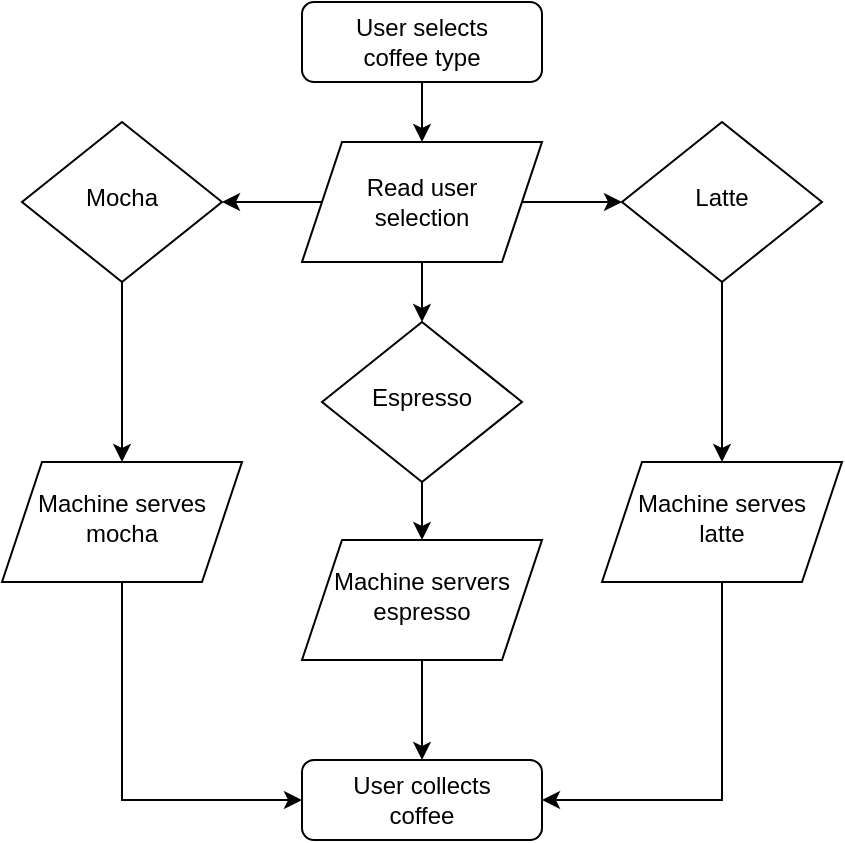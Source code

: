 <mxfile version="17.4.5" type="github">
  <diagram id="C5RBs43oDa-KdzZeNtuy" name="Page-1">
    <mxGraphModel dx="782" dy="507" grid="1" gridSize="10" guides="1" tooltips="1" connect="1" arrows="1" fold="1" page="1" pageScale="1" pageWidth="827" pageHeight="1169" math="0" shadow="0">
      <root>
        <mxCell id="WIyWlLk6GJQsqaUBKTNV-0" />
        <mxCell id="WIyWlLk6GJQsqaUBKTNV-1" parent="WIyWlLk6GJQsqaUBKTNV-0" />
        <mxCell id="zTwVsRxfHrBuKLWU-dyP-2" value="" style="edgeStyle=orthogonalEdgeStyle;rounded=0;orthogonalLoop=1;jettySize=auto;html=1;" edge="1" parent="WIyWlLk6GJQsqaUBKTNV-1" source="WIyWlLk6GJQsqaUBKTNV-3" target="zTwVsRxfHrBuKLWU-dyP-1">
          <mxGeometry relative="1" as="geometry" />
        </mxCell>
        <mxCell id="WIyWlLk6GJQsqaUBKTNV-3" value="User selects&lt;br&gt;coffee type" style="rounded=1;whiteSpace=wrap;html=1;fontSize=12;glass=0;strokeWidth=1;shadow=0;" parent="WIyWlLk6GJQsqaUBKTNV-1" vertex="1">
          <mxGeometry x="308" y="81" width="120" height="40" as="geometry" />
        </mxCell>
        <mxCell id="WIyWlLk6GJQsqaUBKTNV-11" value="User collects&lt;br&gt;coffee" style="rounded=1;whiteSpace=wrap;html=1;fontSize=12;glass=0;strokeWidth=1;shadow=0;" parent="WIyWlLk6GJQsqaUBKTNV-1" vertex="1">
          <mxGeometry x="308" y="460" width="120" height="40" as="geometry" />
        </mxCell>
        <mxCell id="zTwVsRxfHrBuKLWU-dyP-4" value="" style="edgeStyle=orthogonalEdgeStyle;rounded=0;orthogonalLoop=1;jettySize=auto;html=1;" edge="1" parent="WIyWlLk6GJQsqaUBKTNV-1" source="zTwVsRxfHrBuKLWU-dyP-1">
          <mxGeometry relative="1" as="geometry">
            <mxPoint x="368" y="241" as="targetPoint" />
          </mxGeometry>
        </mxCell>
        <mxCell id="zTwVsRxfHrBuKLWU-dyP-7" value="" style="edgeStyle=orthogonalEdgeStyle;rounded=0;orthogonalLoop=1;jettySize=auto;html=1;" edge="1" parent="WIyWlLk6GJQsqaUBKTNV-1" source="zTwVsRxfHrBuKLWU-dyP-1">
          <mxGeometry relative="1" as="geometry">
            <mxPoint x="468" y="181" as="targetPoint" />
          </mxGeometry>
        </mxCell>
        <mxCell id="zTwVsRxfHrBuKLWU-dyP-10" value="" style="edgeStyle=orthogonalEdgeStyle;rounded=0;orthogonalLoop=1;jettySize=auto;html=1;" edge="1" parent="WIyWlLk6GJQsqaUBKTNV-1" source="zTwVsRxfHrBuKLWU-dyP-1">
          <mxGeometry relative="1" as="geometry">
            <mxPoint x="268" y="181" as="targetPoint" />
          </mxGeometry>
        </mxCell>
        <mxCell id="zTwVsRxfHrBuKLWU-dyP-1" value="Read user &lt;br&gt;selection" style="shape=parallelogram;perimeter=parallelogramPerimeter;whiteSpace=wrap;html=1;fixedSize=1;rounded=1;glass=0;strokeWidth=1;shadow=0;arcSize=0;" vertex="1" parent="WIyWlLk6GJQsqaUBKTNV-1">
          <mxGeometry x="308" y="151" width="120" height="60" as="geometry" />
        </mxCell>
        <mxCell id="zTwVsRxfHrBuKLWU-dyP-18" value="" style="edgeStyle=orthogonalEdgeStyle;rounded=0;orthogonalLoop=1;jettySize=auto;html=1;" edge="1" parent="WIyWlLk6GJQsqaUBKTNV-1" source="zTwVsRxfHrBuKLWU-dyP-5" target="zTwVsRxfHrBuKLWU-dyP-17">
          <mxGeometry relative="1" as="geometry" />
        </mxCell>
        <mxCell id="zTwVsRxfHrBuKLWU-dyP-5" value="Espresso" style="rhombus;whiteSpace=wrap;html=1;shadow=0;fontFamily=Helvetica;fontSize=12;align=center;strokeWidth=1;spacing=6;spacingTop=-4;" vertex="1" parent="WIyWlLk6GJQsqaUBKTNV-1">
          <mxGeometry x="318" y="241" width="100" height="80" as="geometry" />
        </mxCell>
        <mxCell id="zTwVsRxfHrBuKLWU-dyP-20" value="" style="edgeStyle=orthogonalEdgeStyle;rounded=0;orthogonalLoop=1;jettySize=auto;html=1;" edge="1" parent="WIyWlLk6GJQsqaUBKTNV-1" source="zTwVsRxfHrBuKLWU-dyP-8" target="zTwVsRxfHrBuKLWU-dyP-19">
          <mxGeometry relative="1" as="geometry" />
        </mxCell>
        <mxCell id="zTwVsRxfHrBuKLWU-dyP-8" value="Latte" style="rhombus;whiteSpace=wrap;html=1;shadow=0;fontFamily=Helvetica;fontSize=12;align=center;strokeWidth=1;spacing=6;spacingTop=-4;" vertex="1" parent="WIyWlLk6GJQsqaUBKTNV-1">
          <mxGeometry x="468" y="141" width="100" height="80" as="geometry" />
        </mxCell>
        <mxCell id="zTwVsRxfHrBuKLWU-dyP-13" value="" style="edgeStyle=orthogonalEdgeStyle;rounded=0;orthogonalLoop=1;jettySize=auto;html=1;" edge="1" parent="WIyWlLk6GJQsqaUBKTNV-1" source="zTwVsRxfHrBuKLWU-dyP-11" target="zTwVsRxfHrBuKLWU-dyP-12">
          <mxGeometry relative="1" as="geometry" />
        </mxCell>
        <mxCell id="zTwVsRxfHrBuKLWU-dyP-11" value="Mocha" style="rhombus;whiteSpace=wrap;html=1;shadow=0;fontFamily=Helvetica;fontSize=12;align=center;strokeWidth=1;spacing=6;spacingTop=-4;" vertex="1" parent="WIyWlLk6GJQsqaUBKTNV-1">
          <mxGeometry x="168" y="141" width="100" height="80" as="geometry" />
        </mxCell>
        <mxCell id="zTwVsRxfHrBuKLWU-dyP-12" value="Machine serves&lt;br&gt;mocha" style="shape=parallelogram;perimeter=parallelogramPerimeter;whiteSpace=wrap;html=1;fixedSize=1;shadow=0;strokeWidth=1;spacing=6;spacingTop=-4;" vertex="1" parent="WIyWlLk6GJQsqaUBKTNV-1">
          <mxGeometry x="158" y="311" width="120" height="60" as="geometry" />
        </mxCell>
        <mxCell id="zTwVsRxfHrBuKLWU-dyP-22" value="" style="edgeStyle=orthogonalEdgeStyle;rounded=0;orthogonalLoop=1;jettySize=auto;html=1;" edge="1" parent="WIyWlLk6GJQsqaUBKTNV-1" source="zTwVsRxfHrBuKLWU-dyP-17" target="WIyWlLk6GJQsqaUBKTNV-11">
          <mxGeometry relative="1" as="geometry" />
        </mxCell>
        <mxCell id="zTwVsRxfHrBuKLWU-dyP-17" value="Machine servers&lt;br&gt;espresso" style="shape=parallelogram;perimeter=parallelogramPerimeter;whiteSpace=wrap;html=1;fixedSize=1;shadow=0;strokeWidth=1;spacing=6;spacingTop=-4;rotation=0;" vertex="1" parent="WIyWlLk6GJQsqaUBKTNV-1">
          <mxGeometry x="308" y="350" width="120" height="60" as="geometry" />
        </mxCell>
        <mxCell id="zTwVsRxfHrBuKLWU-dyP-25" style="edgeStyle=orthogonalEdgeStyle;rounded=0;orthogonalLoop=1;jettySize=auto;html=1;entryX=1;entryY=0.5;entryDx=0;entryDy=0;exitX=0.5;exitY=1;exitDx=0;exitDy=0;" edge="1" parent="WIyWlLk6GJQsqaUBKTNV-1" source="zTwVsRxfHrBuKLWU-dyP-19" target="WIyWlLk6GJQsqaUBKTNV-11">
          <mxGeometry relative="1" as="geometry" />
        </mxCell>
        <mxCell id="zTwVsRxfHrBuKLWU-dyP-19" value="Machine serves&lt;br&gt;latte" style="shape=parallelogram;perimeter=parallelogramPerimeter;whiteSpace=wrap;html=1;fixedSize=1;shadow=0;strokeWidth=1;spacing=6;spacingTop=-4;" vertex="1" parent="WIyWlLk6GJQsqaUBKTNV-1">
          <mxGeometry x="458" y="311" width="120" height="60" as="geometry" />
        </mxCell>
        <mxCell id="zTwVsRxfHrBuKLWU-dyP-24" style="edgeStyle=orthogonalEdgeStyle;rounded=0;orthogonalLoop=1;jettySize=auto;html=1;entryX=0;entryY=0.5;entryDx=0;entryDy=0;exitX=0.5;exitY=1;exitDx=0;exitDy=0;" edge="1" parent="WIyWlLk6GJQsqaUBKTNV-1" source="zTwVsRxfHrBuKLWU-dyP-12">
          <mxGeometry relative="1" as="geometry">
            <mxPoint x="308" y="480" as="targetPoint" />
            <mxPoint x="268" y="341" as="sourcePoint" />
            <Array as="points">
              <mxPoint x="218" y="480" />
            </Array>
          </mxGeometry>
        </mxCell>
      </root>
    </mxGraphModel>
  </diagram>
</mxfile>
